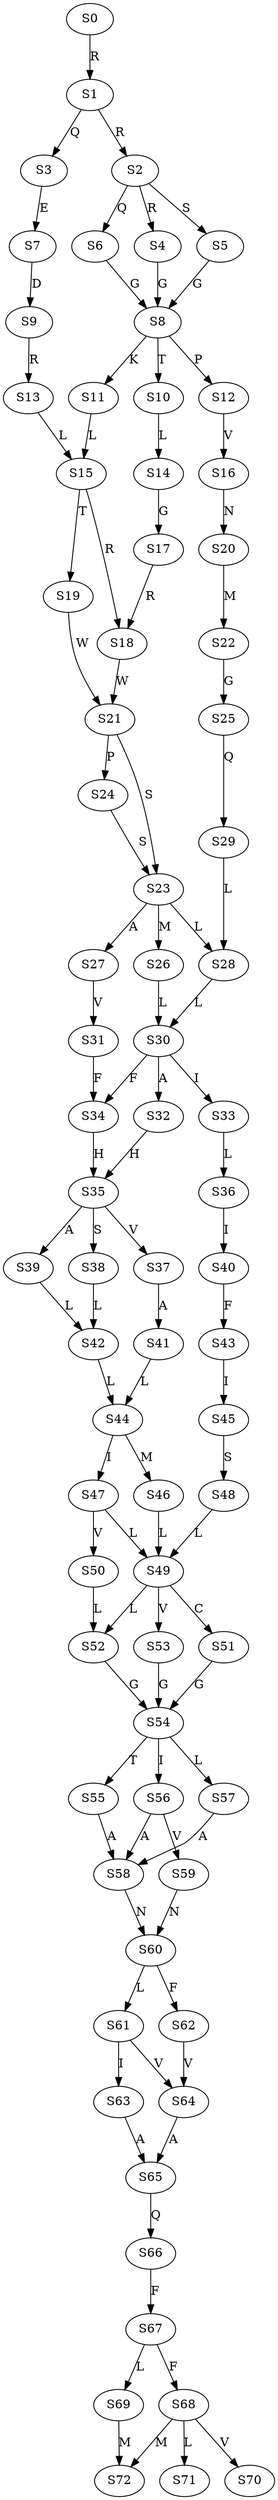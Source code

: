 strict digraph  {
	S0 -> S1 [ label = R ];
	S1 -> S2 [ label = R ];
	S1 -> S3 [ label = Q ];
	S2 -> S4 [ label = R ];
	S2 -> S5 [ label = S ];
	S2 -> S6 [ label = Q ];
	S3 -> S7 [ label = E ];
	S4 -> S8 [ label = G ];
	S5 -> S8 [ label = G ];
	S6 -> S8 [ label = G ];
	S7 -> S9 [ label = D ];
	S8 -> S10 [ label = T ];
	S8 -> S11 [ label = K ];
	S8 -> S12 [ label = P ];
	S9 -> S13 [ label = R ];
	S10 -> S14 [ label = L ];
	S11 -> S15 [ label = L ];
	S12 -> S16 [ label = V ];
	S13 -> S15 [ label = L ];
	S14 -> S17 [ label = G ];
	S15 -> S18 [ label = R ];
	S15 -> S19 [ label = T ];
	S16 -> S20 [ label = N ];
	S17 -> S18 [ label = R ];
	S18 -> S21 [ label = W ];
	S19 -> S21 [ label = W ];
	S20 -> S22 [ label = M ];
	S21 -> S23 [ label = S ];
	S21 -> S24 [ label = P ];
	S22 -> S25 [ label = G ];
	S23 -> S26 [ label = M ];
	S23 -> S27 [ label = A ];
	S23 -> S28 [ label = L ];
	S24 -> S23 [ label = S ];
	S25 -> S29 [ label = Q ];
	S26 -> S30 [ label = L ];
	S27 -> S31 [ label = V ];
	S28 -> S30 [ label = L ];
	S29 -> S28 [ label = L ];
	S30 -> S32 [ label = A ];
	S30 -> S33 [ label = I ];
	S30 -> S34 [ label = F ];
	S31 -> S34 [ label = F ];
	S32 -> S35 [ label = H ];
	S33 -> S36 [ label = L ];
	S34 -> S35 [ label = H ];
	S35 -> S37 [ label = V ];
	S35 -> S38 [ label = S ];
	S35 -> S39 [ label = A ];
	S36 -> S40 [ label = I ];
	S37 -> S41 [ label = A ];
	S38 -> S42 [ label = L ];
	S39 -> S42 [ label = L ];
	S40 -> S43 [ label = F ];
	S41 -> S44 [ label = L ];
	S42 -> S44 [ label = L ];
	S43 -> S45 [ label = I ];
	S44 -> S46 [ label = M ];
	S44 -> S47 [ label = I ];
	S45 -> S48 [ label = S ];
	S46 -> S49 [ label = L ];
	S47 -> S49 [ label = L ];
	S47 -> S50 [ label = V ];
	S48 -> S49 [ label = L ];
	S49 -> S51 [ label = C ];
	S49 -> S52 [ label = L ];
	S49 -> S53 [ label = V ];
	S50 -> S52 [ label = L ];
	S51 -> S54 [ label = G ];
	S52 -> S54 [ label = G ];
	S53 -> S54 [ label = G ];
	S54 -> S55 [ label = T ];
	S54 -> S56 [ label = I ];
	S54 -> S57 [ label = L ];
	S55 -> S58 [ label = A ];
	S56 -> S58 [ label = A ];
	S56 -> S59 [ label = V ];
	S57 -> S58 [ label = A ];
	S58 -> S60 [ label = N ];
	S59 -> S60 [ label = N ];
	S60 -> S61 [ label = L ];
	S60 -> S62 [ label = F ];
	S61 -> S63 [ label = I ];
	S61 -> S64 [ label = V ];
	S62 -> S64 [ label = V ];
	S63 -> S65 [ label = A ];
	S64 -> S65 [ label = A ];
	S65 -> S66 [ label = Q ];
	S66 -> S67 [ label = F ];
	S67 -> S68 [ label = F ];
	S67 -> S69 [ label = L ];
	S68 -> S70 [ label = V ];
	S68 -> S71 [ label = L ];
	S68 -> S72 [ label = M ];
	S69 -> S72 [ label = M ];
}
